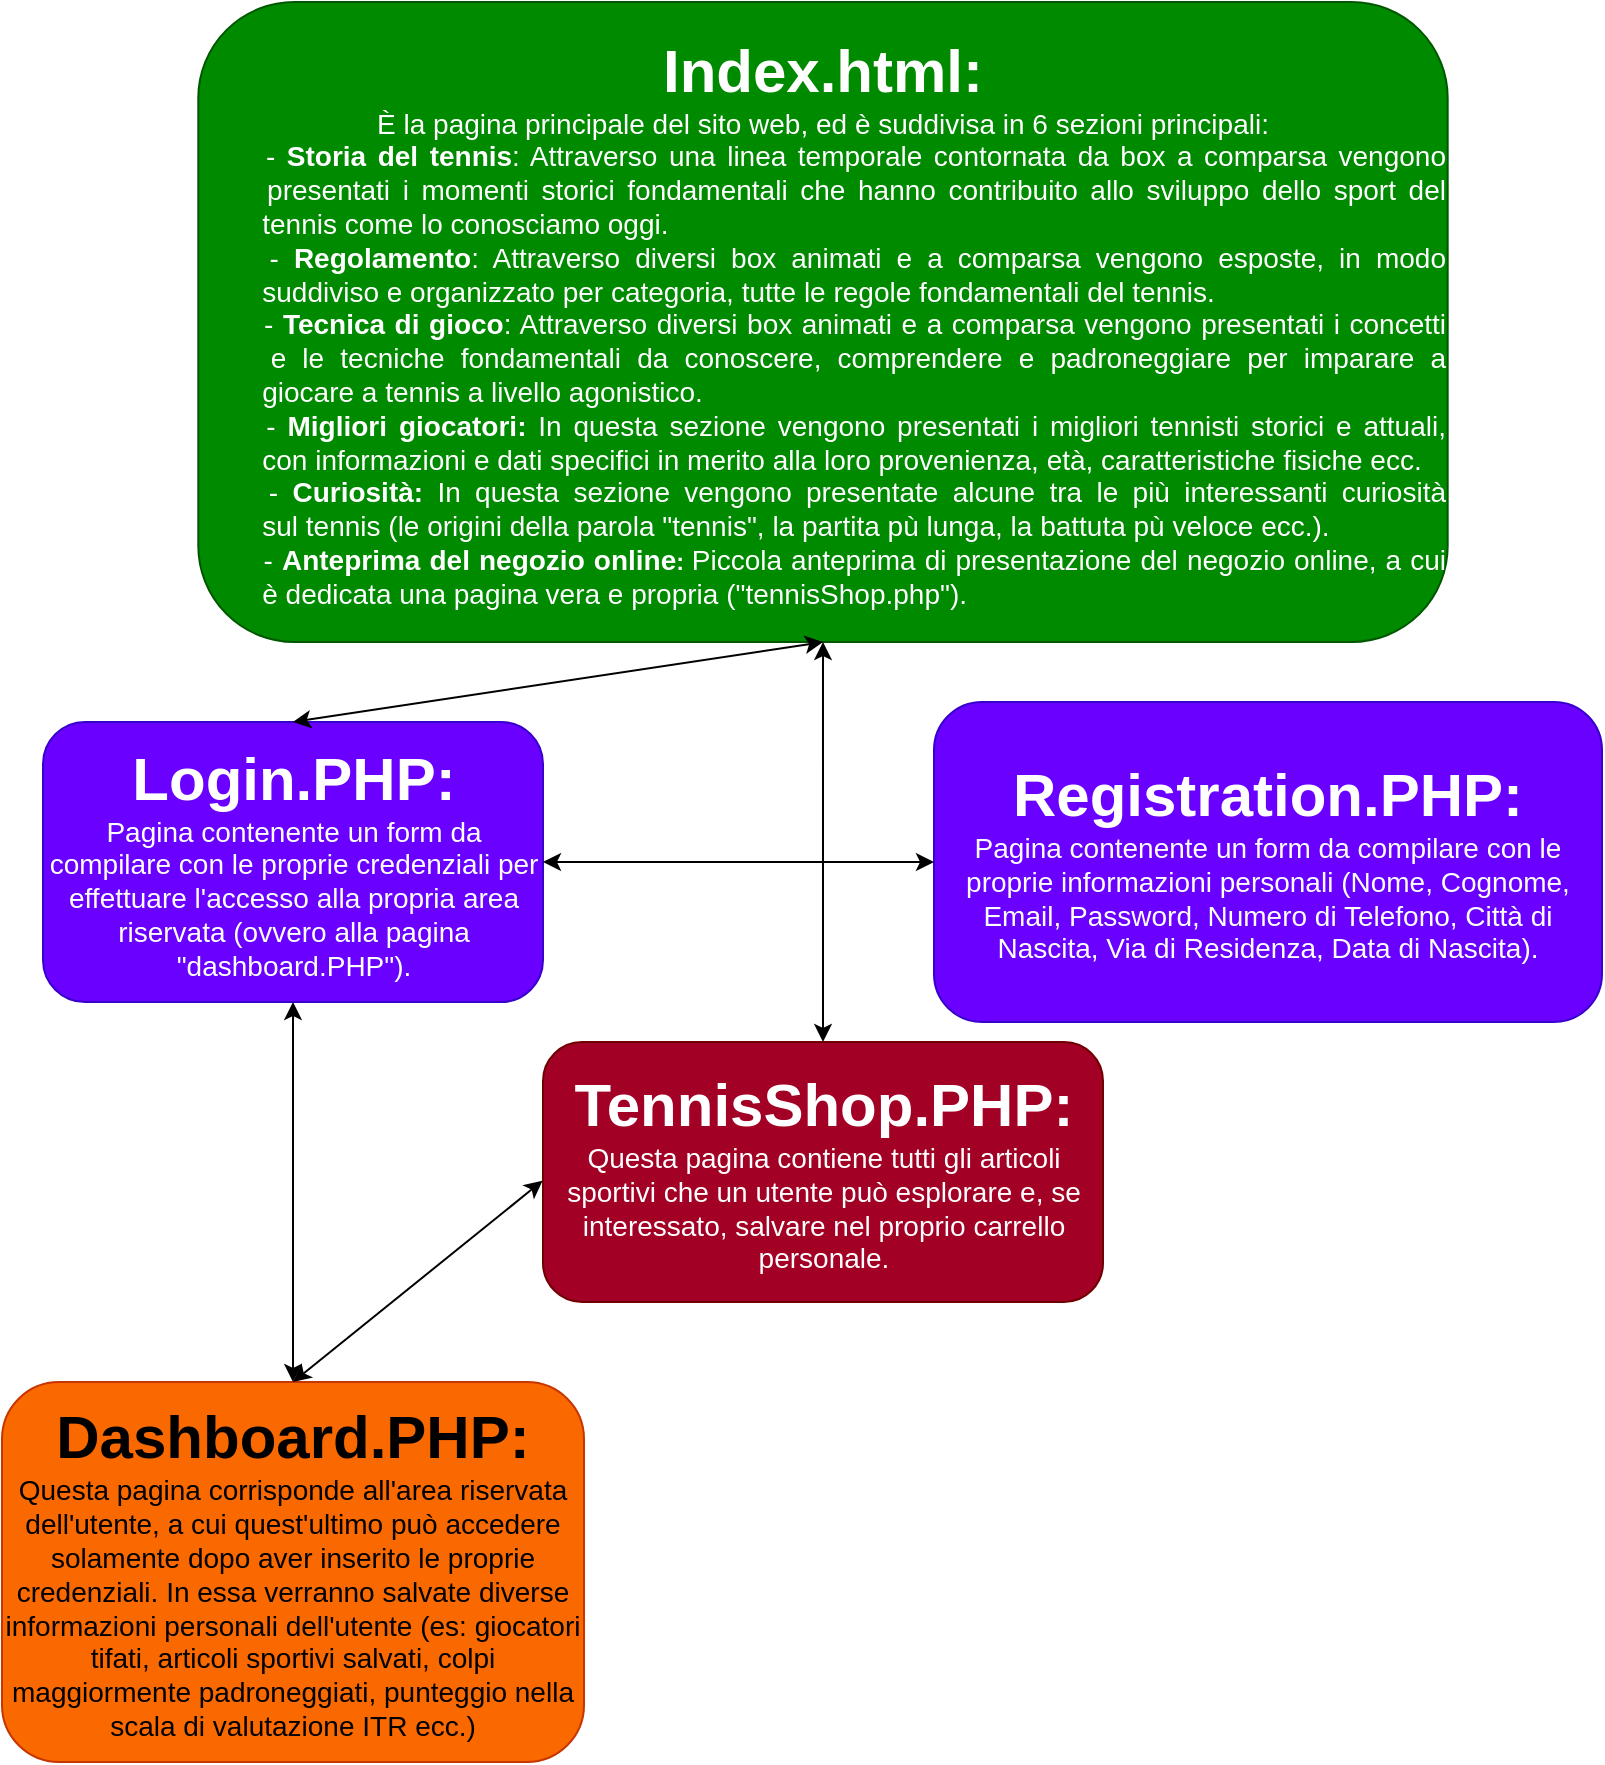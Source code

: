 <mxfile version="22.1.2" type="device">
  <diagram name="Pagina-1" id="EgEzfpW5ByBojAWvSxUq">
    <mxGraphModel dx="1036" dy="606" grid="1" gridSize="10" guides="1" tooltips="1" connect="1" arrows="1" fold="1" page="1" pageScale="1" pageWidth="827" pageHeight="1169" math="0" shadow="0">
      <root>
        <mxCell id="0" />
        <mxCell id="1" parent="0" />
        <mxCell id="sazEwLXklqETUKgtWihd-7" value="&lt;b&gt;&lt;font style=&quot;font-size: 30px;&quot;&gt;Index.html:&lt;/font&gt;&lt;/b&gt;&lt;br&gt;&lt;font style=&quot;font-size: 14px;&quot;&gt;&lt;font style=&quot;&quot;&gt;È la pagina principale del sito web, ed è suddivisa in 6 sezioni principali:&lt;/font&gt;&lt;br&gt;&lt;/font&gt;&lt;div style=&quot;text-align: justify;&quot;&gt;&lt;span style=&quot;background-color: initial;&quot;&gt;&lt;font style=&quot;font-size: 14px;&quot;&gt;&lt;span style=&quot;white-space: pre;&quot;&gt;&#x9;&lt;/span&gt;- &lt;b&gt;Storia del tennis&lt;/b&gt;: Attraverso una linea temporale contornata da box a comparsa vengono &lt;span style=&quot;white-space: pre;&quot;&gt;&#x9;&lt;/span&gt;presentati i momenti storici fondamentali che hanno contribuito allo sviluppo dello sport del &lt;span style=&quot;white-space: pre;&quot;&gt;&#x9;&lt;/span&gt;tennis come lo conosciamo oggi.&lt;/font&gt;&lt;/span&gt;&lt;/div&gt;&lt;div style=&quot;text-align: justify;&quot;&gt;&lt;span style=&quot;background-color: initial;&quot;&gt;&lt;font style=&quot;font-size: 14px;&quot;&gt;&lt;span style=&quot;white-space: pre;&quot;&gt;&#x9;&lt;/span&gt;- &lt;b&gt;Regolamento&lt;/b&gt;: Attraverso diversi box animati e a comparsa vengono esposte, in modo &lt;span style=&quot;white-space: pre;&quot;&gt;&#x9;&lt;/span&gt;suddiviso e organizzato per categoria, tutte le regole fondamentali del tennis.&lt;/font&gt;&lt;/span&gt;&lt;/div&gt;&lt;div style=&quot;text-align: justify;&quot;&gt;&lt;span style=&quot;background-color: initial;&quot;&gt;&lt;font style=&quot;font-size: 14px;&quot;&gt;&lt;span style=&quot;white-space: pre;&quot;&gt;&#x9;&lt;/span&gt;- &lt;b&gt;Tecnica di gioco&lt;/b&gt;: Attraverso diversi box animati e a comparsa vengono presentati i concetti &lt;span style=&quot;white-space: pre;&quot;&gt;&#x9;&lt;/span&gt;e le tecniche fondamentali da conoscere, comprendere e padroneggiare per imparare a &lt;span style=&quot;white-space: pre;&quot;&gt;&#x9;&lt;/span&gt;giocare a tennis a livello agonistico.&lt;/font&gt;&lt;/span&gt;&lt;/div&gt;&lt;div style=&quot;text-align: justify;&quot;&gt;&lt;span style=&quot;background-color: initial;&quot;&gt;&lt;font style=&quot;font-size: 14px;&quot;&gt;&lt;span style=&quot;white-space: pre;&quot;&gt;&#x9;&lt;/span&gt;- &lt;b&gt;Migliori giocatori: &lt;/b&gt;In questa sezione vengono presentati i migliori tennisti storici e attuali, &lt;span style=&quot;white-space: pre;&quot;&gt;&#x9;&lt;/span&gt;con informazioni e dati specifici in merito alla loro provenienza, età, caratteristiche fisiche ecc.&lt;/font&gt;&lt;/span&gt;&lt;/div&gt;&lt;div style=&quot;text-align: justify;&quot;&gt;&lt;span style=&quot;background-color: initial;&quot;&gt;&lt;font style=&quot;font-size: 14px;&quot;&gt;&lt;span style=&quot;white-space: pre;&quot;&gt;&#x9;&lt;/span&gt;- &lt;b&gt;Curiosità: &lt;/b&gt;In questa sezione vengono presentate alcune tra le più interessanti curiosità &lt;span style=&quot;white-space: pre;&quot;&gt;&#x9;&lt;/span&gt;sul&amp;nbsp;tennis (le origini della parola &quot;tennis&quot;, la partita pù lunga, la battuta pù veloce ecc.).&lt;/font&gt;&lt;/span&gt;&lt;/div&gt;&lt;div style=&quot;text-align: justify;&quot;&gt;&lt;span style=&quot;background-color: initial;&quot;&gt;&lt;font style=&quot;&quot;&gt;&lt;span style=&quot;font-size: 14px; white-space: pre;&quot;&gt;&#x9;&lt;/span&gt;&lt;span style=&quot;font-size: 14px;&quot;&gt;- &lt;/span&gt;&lt;span style=&quot;font-weight: bold; font-size: 14px;&quot;&gt;Anteprima del negozio online&lt;/span&gt;&lt;b style=&quot;font-size: 11.667px;&quot;&gt;: &lt;/b&gt;&lt;font style=&quot;font-size: 14px;&quot;&gt;Piccola anteprima di presentazione del negozio online, a cui &lt;span style=&quot;white-space: pre;&quot;&gt;&#x9;&lt;/span&gt;è dedicata una pagina vera e propria (&quot;tennisShop.php&quot;).&lt;/font&gt;&lt;/font&gt;&lt;/span&gt;&lt;/div&gt;" style="rounded=1;whiteSpace=wrap;html=1;fillColor=#008a00;fontColor=#ffffff;strokeColor=#005700;" parent="1" vertex="1">
          <mxGeometry x="112.15" y="10" width="624.69" height="320" as="geometry" />
        </mxCell>
        <mxCell id="sazEwLXklqETUKgtWihd-8" value="&lt;font style=&quot;&quot;&gt;&lt;span style=&quot;font-weight: bold;&quot;&gt;&lt;font style=&quot;font-size: 30px;&quot;&gt;Login.PHP:&lt;/font&gt;&lt;/span&gt;&lt;br&gt;&lt;font style=&quot;font-size: 14px;&quot;&gt;Pagina contenente un form da compilare con le proprie credenziali per effettuare l&#39;accesso alla propria area riservata (ovvero alla pagina &quot;dashboard.PHP&quot;).&lt;/font&gt;&lt;br&gt;&lt;/font&gt;" style="rounded=1;whiteSpace=wrap;html=1;fillColor=#6a00ff;fontColor=#ffffff;strokeColor=#3700CC;" parent="1" vertex="1">
          <mxGeometry x="34.5" y="370" width="250" height="140" as="geometry" />
        </mxCell>
        <mxCell id="sazEwLXklqETUKgtWihd-9" value="&lt;font style=&quot;&quot;&gt;&lt;span style=&quot;font-weight: bold; font-size: 30px;&quot;&gt;Registration.PHP:&lt;/span&gt;&lt;br&gt;&lt;font style=&quot;font-size: 14px;&quot;&gt;Pagina contenente un form da compilare con le proprie informazioni personali (Nome, Cognome, Email, Password, Numero di Telefono, Città di Nascita, Via di Residenza, Data di Nascita).&lt;/font&gt;&lt;br&gt;&lt;/font&gt;" style="rounded=1;whiteSpace=wrap;html=1;fillColor=#6a00ff;fontColor=#ffffff;strokeColor=#3700CC;" parent="1" vertex="1">
          <mxGeometry x="480" y="360" width="334" height="160" as="geometry" />
        </mxCell>
        <mxCell id="sazEwLXklqETUKgtWihd-10" value="&lt;font style=&quot;&quot;&gt;&lt;b style=&quot;font-size: 30px;&quot;&gt;TennisShop.PHP:&lt;/b&gt;&lt;br&gt;&lt;font style=&quot;font-size: 14px;&quot;&gt;Questa pagina contiene tutti gli articoli sportivi che un utente può esplorare e, se interessato, salvare nel proprio carrello personale.&lt;/font&gt;&lt;br&gt;&lt;/font&gt;" style="rounded=1;whiteSpace=wrap;html=1;fillColor=#a20025;fontColor=#ffffff;strokeColor=#6F0000;" parent="1" vertex="1">
          <mxGeometry x="284.5" y="530" width="280" height="130" as="geometry" />
        </mxCell>
        <mxCell id="sazEwLXklqETUKgtWihd-11" value="&lt;font style=&quot;&quot;&gt;&lt;span style=&quot;font-weight: bold; font-size: 30px;&quot;&gt;Dashboard.PHP:&lt;/span&gt;&lt;br&gt;&lt;font style=&quot;font-size: 14px;&quot;&gt;Questa pagina corrisponde all&#39;area riservata dell&#39;utente, a cui quest&#39;ultimo può accedere solamente dopo aver inserito le proprie credenziali. In essa verranno salvate diverse informazioni personali dell&#39;utente (es: giocatori tifati, articoli sportivi salvati, colpi maggiormente padroneggiati, punteggio nella scala di valutazione ITR ecc.)&lt;/font&gt;&lt;br&gt;&lt;/font&gt;" style="rounded=1;whiteSpace=wrap;html=1;fillColor=#fa6800;fontColor=#000000;strokeColor=#C73500;" parent="1" vertex="1">
          <mxGeometry x="14" y="700" width="291" height="190" as="geometry" />
        </mxCell>
        <mxCell id="sazEwLXklqETUKgtWihd-12" value="" style="endArrow=classic;startArrow=classic;html=1;rounded=0;exitX=1;exitY=0.5;exitDx=0;exitDy=0;entryX=0;entryY=0.5;entryDx=0;entryDy=0;" parent="1" source="sazEwLXklqETUKgtWihd-8" target="sazEwLXklqETUKgtWihd-9" edge="1">
          <mxGeometry width="50" height="50" relative="1" as="geometry">
            <mxPoint x="350" y="340" as="sourcePoint" />
            <mxPoint x="400" y="290" as="targetPoint" />
          </mxGeometry>
        </mxCell>
        <mxCell id="sazEwLXklqETUKgtWihd-13" value="" style="endArrow=classic;startArrow=classic;html=1;rounded=0;entryX=0.5;entryY=1;entryDx=0;entryDy=0;exitX=0.5;exitY=0;exitDx=0;exitDy=0;" parent="1" source="sazEwLXklqETUKgtWihd-10" target="sazEwLXklqETUKgtWihd-7" edge="1">
          <mxGeometry width="50" height="50" relative="1" as="geometry">
            <mxPoint x="390" y="380" as="sourcePoint" />
            <mxPoint x="440" y="330" as="targetPoint" />
          </mxGeometry>
        </mxCell>
        <mxCell id="sazEwLXklqETUKgtWihd-14" value="" style="endArrow=classic;startArrow=classic;html=1;rounded=0;entryX=0.5;entryY=1;entryDx=0;entryDy=0;exitX=0.5;exitY=0;exitDx=0;exitDy=0;" parent="1" source="sazEwLXklqETUKgtWihd-8" target="sazEwLXklqETUKgtWihd-7" edge="1">
          <mxGeometry width="50" height="50" relative="1" as="geometry">
            <mxPoint x="129" y="270" as="sourcePoint" />
            <mxPoint x="179" y="220" as="targetPoint" />
          </mxGeometry>
        </mxCell>
        <mxCell id="sazEwLXklqETUKgtWihd-15" value="" style="endArrow=classic;startArrow=classic;html=1;rounded=0;entryX=0.5;entryY=1;entryDx=0;entryDy=0;exitX=0.5;exitY=0;exitDx=0;exitDy=0;" parent="1" source="sazEwLXklqETUKgtWihd-11" target="sazEwLXklqETUKgtWihd-8" edge="1">
          <mxGeometry width="50" height="50" relative="1" as="geometry">
            <mxPoint x="140" y="570" as="sourcePoint" />
            <mxPoint x="190" y="520" as="targetPoint" />
          </mxGeometry>
        </mxCell>
        <mxCell id="sazEwLXklqETUKgtWihd-16" value="" style="endArrow=classic;startArrow=classic;html=1;rounded=0;entryX=-0.001;entryY=0.534;entryDx=0;entryDy=0;entryPerimeter=0;exitX=0.5;exitY=0;exitDx=0;exitDy=0;" parent="1" source="sazEwLXklqETUKgtWihd-11" target="sazEwLXklqETUKgtWihd-10" edge="1">
          <mxGeometry width="50" height="50" relative="1" as="geometry">
            <mxPoint x="150" y="600" as="sourcePoint" />
            <mxPoint x="250" y="620" as="targetPoint" />
          </mxGeometry>
        </mxCell>
      </root>
    </mxGraphModel>
  </diagram>
</mxfile>
